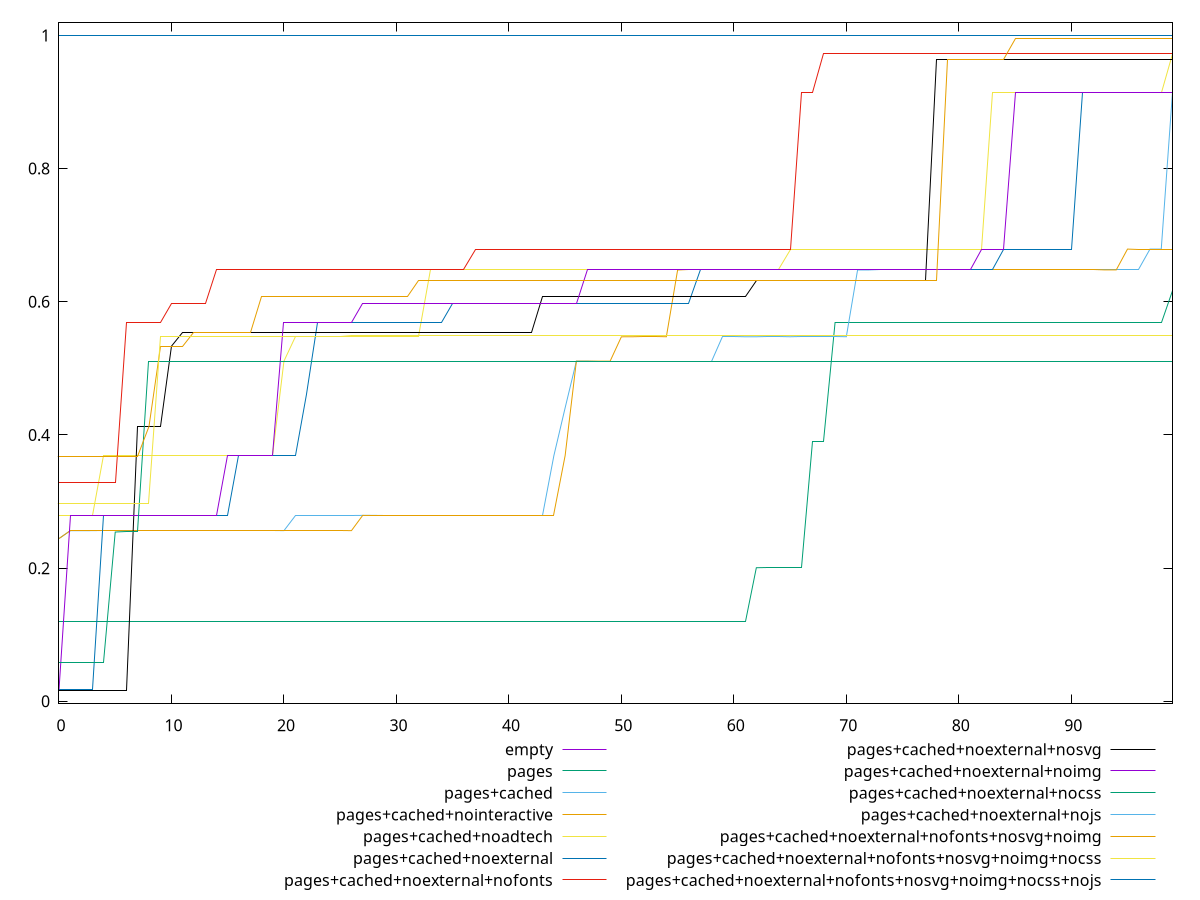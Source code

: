 reset

$empty <<EOF
0 1
1 1
2 1
3 1
4 1
5 1
6 1
7 1
8 1
9 1
10 1
11 1
12 1
13 1
14 1
15 1
16 1
17 1
18 1
19 1
20 1
21 1
22 1
23 1
24 1
25 1
26 1
27 1
28 1
29 1
30 1
31 1
32 1
33 1
34 1
35 1
36 1
37 1
38 1
39 1
40 1
41 1
42 1
43 1
44 1
45 1
46 1
47 1
48 1
49 1
50 1
51 1
52 1
53 1
54 1
55 1
56 1
57 1
58 1
59 1
60 1
61 1
62 1
63 1
64 1
65 1
66 1
67 1
68 1
69 1
70 1
71 1
72 1
73 1
74 1
75 1
76 1
77 1
78 1
79 1
80 1
81 1
82 1
83 1
84 1
85 1
86 1
87 1
88 1
89 1
90 1
91 1
92 1
93 1
94 1
95 1
96 1
97 1
98 1
99 1
EOF

$pages <<EOF
0 0.12011090399475044
1 0.12011179605270605
2 0.12011211089848361
3 0.12011510198003778
4 0.12011515445590654
5 0.12011651883761654
6 0.12011667626740596
7 0.12011667626740596
8 0.12011777828248232
9 0.12011814562338824
10 0.12011966747785252
11 0.12011966747785252
12 0.12011966747785252
13 0.12011966747785252
14 0.12011966747785252
15 0.12011966747785252
16 0.12011966747785252
17 0.12012108439648689
18 0.12012113687531878
19 0.12012239637508093
20 0.12012239637508093
21 0.12012239637508093
22 0.12012239637508093
23 0.12012239637508093
24 0.12012265877274908
25 0.12012265877274908
26 0.12012360340973571
27 0.12012360340973571
28 0.12012407573138717
29 0.12012407573138717
30 0.12012407573138717
31 0.12012407573138717
32 0.12012407573138717
33 0.12012407573138717
34 0.1201241282117006
35 0.1201241282117006
36 0.12012538774702203
37 0.12012538774702203
38 0.12012538774702203
39 0.12012538774702203
40 0.12012538774702203
41 0.12012538774702203
42 0.12012538774702203
43 0.12012538774702203
44 0.12012538774702203
45 0.12012538774702203
46 0.12012538774702203
47 0.12012538774702203
48 0.12012538774702203
49 0.12012538774702203
50 0.12012659481575477
51 0.12012659481575477
52 0.12012659481575477
53 0.12012659481575477
54 0.12012659481575477
55 0.12012659481575477
56 0.12012659481575477
57 0.12012706715074128
58 0.12012837920341812
59 0.12012837920341812
60 0.12012958630623005
61 0.12013005865455195
62 0.20062807120195092
63 0.20063339692915655
64 0.20063554595130828
65 0.200638722813542
66 0.20064404885511194
67 0.390600481264235
68 0.390600481264235
69 0.568883805569806
70 0.5688989295946074
71 0.568907031880387
72 0.568907031880387
73 0.5689081121919914
74 0.5689145940953813
75 0.5689210760566532
76 0.5689224264725372
77 0.5689224264725372
78 0.5689224264725372
79 0.5689224264725372
80 0.5689224264725372
81 0.5689272879905201
82 0.5689364709466537
83 0.5689378213911764
84 0.5689426830122603
85 0.568945113835011
86 0.5689518661631368
87 0.5689518661631368
88 0.5689518661631368
89 0.5689518661631368
90 0.5689518661631368
91 0.5689518661631368
92 0.5689518661631368
93 0.5689518661631368
94 0.5689518661631368
95 0.5689518661631368
96 0.5689518661631368
97 0.56895807836048
98 0.56896050923478
99 0.616559429273424
EOF

$pagesCached <<EOF
0 0.24444197763032915
1 0.2562630880677941
2 0.2562799742322955
3 0.25629392458768646
4 0.2562978406257559
5 0.2562978406257559
6 0.2562979630029969
7 0.2562979630029969
8 0.2562979630029969
9 0.25630090007589573
10 0.25630090007589573
11 0.25630371480519626
12 0.25630371480519626
13 0.25630371480519626
14 0.2563048162301851
15 0.2563048162301851
16 0.2563078757711227
17 0.2563078757711227
18 0.25631069058395844
19 0.25631069058395844
20 0.25631766656974647
21 0.2792339672875268
22 0.27923638483195345
23 0.27923759361264283
24 0.27923759361264283
25 0.2792409513664286
26 0.2792440405384208
27 0.27925169647155035
28 0.27926821794167
29 0.2792746656309755
30 0.27927587459061665
31 0.27927923284149514
32 0.27927923284149514
33 0.27927923284149514
34 0.27927923284149514
35 0.27927923284149514
36 0.2792823224708178
37 0.2792823224708178
38 0.2792823224708178
39 0.2792823224708178
40 0.2792823224708178
41 0.27928232247081786
42 0.27928997953735407
43 0.2792899795373541
44 0.36902074152472114
45 0.4407658236920955
46 0.5107702446850244
47 0.5108146716302604
48 0.5108208423085594
49 0.5108220764520992
50 0.5108265193905918
51 0.5108287408726042
52 0.5108287408726042
53 0.5108287408726042
54 0.5108349117006254
55 0.5108405889204024
56 0.5108405889204024
57 0.5108405889204024
58 0.5108405889204024
59 0.5473914852760438
60 0.5473914852760438
61 0.5474585179554102
62 0.547464802615606
63 0.5474731822549327
64 0.5474731822549327
65 0.5474797289216318
66 0.547485751911919
67 0.547485751911919
68 0.547485751911919
69 0.547485751911919
70 0.5475006786881829
71 0.6477116064197075
72 0.6477955487650243
73 0.6478026427763179
74 0.6478041207010639
75 0.6478041207010639
76 0.6478094412464981
77 0.6478094412464981
78 0.6478094412464981
79 0.6478121015288112
80 0.6478121015288112
81 0.6478121015288112
82 0.6478121015288112
83 0.6478194912354696
84 0.6478194912354696
85 0.6478194912354696
86 0.6478194912354696
87 0.6478194912354696
88 0.6478194912354696
89 0.6478194912354696
90 0.6478209691827246
91 0.6478262898091901
92 0.6478262898091901
93 0.6478262898091901
94 0.6478262898091901
95 0.6478262898091901
96 0.6478262898091901
97 0.6791210476180626
98 0.6791301408114965
99 0.9145821263333085
EOF

$pagesCachedNointeractive <<EOF
0 0.24447509805739986
1 0.25626296570871093
2 0.2562630880677941
3 0.2562630880677941
4 0.2562666365089175
5 0.2562699402781269
6 0.2562827887110055
7 0.2562978406257559
8 0.2562978406257559
9 0.2562978406257559
10 0.2562979630029969
11 0.2562979630029969
12 0.2562979630029969
13 0.25629808538030163
14 0.25630090007589573
15 0.25630090007589573
16 0.25630151197070267
17 0.25630151197070267
18 0.25630151197070267
19 0.25630151197070267
20 0.25630371480519626
21 0.2563048162301851
22 0.2563048162301851
23 0.2563078757711227
24 0.2563078757711227
25 0.25631069058395844
26 0.25631766656974647
27 0.27923007240238157
28 0.27923759361264283
29 0.27923759361264283
30 0.2792409513664286
31 0.2792440405384208
32 0.2792440405384208
33 0.2792440405384208
34 0.2792722477286479
35 0.2792722477286479
36 0.27927587459061665
37 0.27927587459061665
38 0.27927923284149514
39 0.2792823224708178
40 0.2792823224708178
41 0.2792899795373541
42 0.2792899795373541
43 0.2792899795373541
44 0.2792899795373541
45 0.36902074152472114
46 0.5108149184561315
47 0.5108220764520992
48 0.5108287408726042
49 0.5108405889204024
50 0.5473838921565156
51 0.547464802615606
52 0.5474731822549327
53 0.5474731822549327
54 0.5474797289216318
55 0.6477116064197075
56 0.6477198821424198
57 0.6477198821424198
58 0.6477278623622769
59 0.6477278623622769
60 0.6477278623622769
61 0.6477278623622769
62 0.647735251506096
63 0.647735251506096
64 0.6477420495620236
65 0.6477420495620236
66 0.6477447096822421
67 0.6477447096822421
68 0.6477952531822077
69 0.6477952531822077
70 0.6477952531822077
71 0.6477955487650243
72 0.6478026427763179
73 0.6478032339459794
74 0.6478041207010639
75 0.6478041207010639
76 0.6478094412464981
77 0.6478094412464981
78 0.6478121015288112
79 0.6478121015288112
80 0.6478121015288112
81 0.6478121015288112
82 0.6478121015288112
83 0.6478121015288112
84 0.6478194912354696
85 0.6478194912354696
86 0.6478194912354696
87 0.6478194912354696
88 0.6478262898091901
89 0.6478262898091901
90 0.6478262898091901
91 0.6478262898091901
92 0.6478262898091901
93 0.647828950132018
94 0.6478431386284664
95 0.6791301408114965
96 0.6791355967552408
97 0.6791355967552408
98 0.679138324734899
99 0.679138324734899
EOF

$pagesCachedNoadtech <<EOF
0 0.27931295209719315
1 0.27931295209719315
2 0.27931295209719315
3 0.27931295209719315
4 0.3690659991228524
5 0.3690659991228524
6 0.3690659991228524
7 0.3690659991228524
8 0.3690659991228524
9 0.3690659991228524
10 0.3690659991228524
11 0.3690659991228524
12 0.3690659991228524
13 0.3690659991228524
14 0.3690659991228524
15 0.3690659991228524
16 0.3690659991228524
17 0.3690659991228524
18 0.3690659991228524
19 0.3690659991228524
20 0.510896870453301
21 0.5475454610271884
22 0.5475454610271884
23 0.5475454610271884
24 0.5475454610271884
25 0.5475454610271884
26 0.5475454610271884
27 0.5475454610271884
28 0.5475454610271884
29 0.5475454610271884
30 0.5475454610271884
31 0.5475454610271884
32 0.5475454610271884
33 0.6478936866255779
34 0.6478936866255779
35 0.6478936866255779
36 0.6478936866255779
37 0.6478936866255779
38 0.6478936866255779
39 0.6478936866255779
40 0.6478936866255779
41 0.6478936866255779
42 0.6478936866255779
43 0.6478936866255779
44 0.6478936866255779
45 0.6478936866255779
46 0.6478936866255779
47 0.6478936866255779
48 0.6478936866255779
49 0.6478936866255779
50 0.6478936866255779
51 0.6478936866255779
52 0.6478936866255779
53 0.6478936866255779
54 0.6478936866255779
55 0.6478936866255779
56 0.6478936866255779
57 0.6478936866255779
58 0.6478936866255779
59 0.6478936866255779
60 0.6478936866255779
61 0.6478936866255779
62 0.6478936866255779
63 0.6478936866255779
64 0.6478936866255779
65 0.6792219852973744
66 0.6792219852973744
67 0.6792219852973744
68 0.6792219852973744
69 0.6792219852973744
70 0.6792219852973744
71 0.6792219852973744
72 0.6792219852973744
73 0.6792219852973744
74 0.6792219852973744
75 0.6792219852973744
76 0.6792219852973744
77 0.6792219852973744
78 0.6792219852973744
79 0.6792219852973744
80 0.6792219852973744
81 0.6792219852973744
82 0.6792219852973744
83 0.9146517814122077
84 0.9146517814122077
85 0.9146517814122077
86 0.9146517814122077
87 0.9146517814122077
88 0.9146517814122077
89 0.9146517814122077
90 0.9146517814122077
91 0.9146517814122077
92 0.9146517814122077
93 0.9146517814122077
94 0.9146517814122077
95 0.9146517814122077
96 0.9146517814122077
97 0.9146517814122077
98 0.9146517814122077
99 0.9721147685558164
EOF

$pagesCachedNoexternal <<EOF
0 0.017481246450500643
1 0.017481246450500643
2 0.017481246450500643
3 0.017481246450500643
4 0.27931295209719315
5 0.27931295209719315
6 0.27931295209719315
7 0.27931295209719315
8 0.27931295209719315
9 0.27931295209719315
10 0.27931295209719315
11 0.27931295209719315
12 0.27931295209719315
13 0.27931295209719315
14 0.27931295209719315
15 0.27931295209719315
16 0.3690659991228524
17 0.3690659991228524
18 0.3690659991228524
19 0.3690659991228524
20 0.3690659991228524
21 0.3690659991228524
22 0.46066090612573035
23 0.5690350599985126
24 0.5690350599985126
25 0.5690350599985126
26 0.5690350599985126
27 0.5690350599985126
28 0.5690350599985126
29 0.5690350599985126
30 0.5690350599985126
31 0.5690350599985126
32 0.5690350599985126
33 0.5690350599985126
34 0.5690350599985126
35 0.5978316776798642
36 0.5978316776798642
37 0.5978316776798642
38 0.5978316776798642
39 0.5978316776798642
40 0.5978316776798642
41 0.5978316776798642
42 0.5978316776798642
43 0.5978316776798642
44 0.5978316776798642
45 0.5978316776798642
46 0.5978316776798642
47 0.5978316776798642
48 0.5978316776798642
49 0.5978316776798642
50 0.5978316776798642
51 0.5978316776798642
52 0.5978316776798642
53 0.5978316776798642
54 0.5978316776798642
55 0.5978316776798642
56 0.5978316776798642
57 0.6478936866255779
58 0.6478936866255779
59 0.6478936866255779
60 0.6478936866255779
61 0.6478936866255779
62 0.6478936866255779
63 0.6478936866255779
64 0.6478936866255779
65 0.6478936866255779
66 0.6478936866255779
67 0.6478936866255779
68 0.6478936866255779
69 0.6478936866255779
70 0.6478936866255779
71 0.6478936866255779
72 0.6478936866255779
73 0.6478936866255779
74 0.6478936866255779
75 0.6478936866255779
76 0.6478936866255779
77 0.6478936866255779
78 0.6478936866255779
79 0.6478936866255779
80 0.6478936866255779
81 0.6478936866255779
82 0.6478936866255779
83 0.6478936866255779
84 0.6792219852973744
85 0.6792219852973744
86 0.6792219852973744
87 0.6792219852973744
88 0.6792219852973744
89 0.6792219852973744
90 0.6792219852973744
91 0.9146517814122077
92 0.9146517814122077
93 0.9146517814122077
94 0.9146517814122077
95 0.9146517814122077
96 0.9146517814122077
97 0.9146517814122077
98 0.9146517814122077
99 0.9146517814122077
EOF

$pagesCachedNoexternalNofonts <<EOF
0 0.3282051435542629
1 0.3282051435542629
2 0.3282051435542629
3 0.3282051435542629
4 0.3282051435542629
5 0.3282051435542629
6 0.5690350599985126
7 0.5690350599985126
8 0.5690350599985126
9 0.5690350599985126
10 0.5978316776798642
11 0.5978316776798642
12 0.5978316776798642
13 0.5978316776798642
14 0.6478936866255779
15 0.6478936866255779
16 0.6478936866255779
17 0.6478936866255779
18 0.6478936866255779
19 0.6478936866255779
20 0.6478936866255779
21 0.6478936866255779
22 0.6478936866255779
23 0.6478936866255779
24 0.6478936866255779
25 0.6478936866255779
26 0.6478936866255779
27 0.6478936866255779
28 0.6478936866255779
29 0.6478936866255779
30 0.6478936866255779
31 0.6478936866255779
32 0.6478936866255779
33 0.6478936866255779
34 0.6478936866255779
35 0.6478936866255779
36 0.6478936866255779
37 0.6792219852973744
38 0.6792219852973744
39 0.6792219852973744
40 0.6792219852973744
41 0.6792219852973744
42 0.6792219852973744
43 0.6792219852973744
44 0.6792219852973744
45 0.6792219852973744
46 0.6792219852973744
47 0.6792219852973744
48 0.6792219852973744
49 0.6792219852973744
50 0.6792219852973744
51 0.6792219852973744
52 0.6792219852973744
53 0.6792219852973744
54 0.6792219852973744
55 0.6792219852973744
56 0.6792219852973744
57 0.6792219852973744
58 0.6792219852973744
59 0.6792219852973744
60 0.6792219852973744
61 0.6792219852973744
62 0.6792219852973744
63 0.6792219852973744
64 0.6792219852973744
65 0.6792219852973744
66 0.9146517814122077
67 0.9146517814122077
68 0.9721147685558164
69 0.9721147685558164
70 0.9721147685558164
71 0.9721147685558164
72 0.9721147685558164
73 0.9721147685558164
74 0.9721147685558164
75 0.9721147685558164
76 0.9721147685558164
77 0.9721147685558164
78 0.9721147685558164
79 0.9721147685558164
80 0.9721147685558164
81 0.9721147685558164
82 0.9721147685558164
83 0.9721147685558164
84 0.9721147685558164
85 0.9721147685558164
86 0.9721147685558164
87 0.9721147685558164
88 0.9721147685558164
89 0.9721147685558164
90 0.9721147685558164
91 0.9721147685558164
92 0.9721147685558164
93 0.9721147685558164
94 0.9721147685558164
95 0.9721147685558164
96 0.9721147685558164
97 0.9721147685558164
98 0.9721147685558164
99 0.9721147685558164
EOF

$pagesCachedNoexternalNosvg <<EOF
0 0.01659363310226647
1 0.01659363310226647
2 0.01659363310226647
3 0.01659363310226647
4 0.01659363310226647
5 0.01659363310226647
6 0.01659363310226647
7 0.4127453832736135
8 0.4127453832736135
9 0.4127453832736135
10 0.5333589402932184
11 0.5540004695589968
12 0.5540004695589968
13 0.5540004695589968
14 0.5540004695589968
15 0.5540004695589968
16 0.5540004695589968
17 0.5540004695589968
18 0.5540004695589968
19 0.5540004695589968
20 0.5540004695589968
21 0.5540004695589968
22 0.5540004695589968
23 0.5540004695589968
24 0.5540004695589968
25 0.5540004695589968
26 0.5540004695589968
27 0.5540004695589968
28 0.5540004695589968
29 0.5540004695589968
30 0.5540004695589968
31 0.5540004695589968
32 0.5540004695589968
33 0.5540004695589968
34 0.5540004695589968
35 0.5540004695589968
36 0.5540004695589968
37 0.5540004695589968
38 0.5540004695589968
39 0.5540004695589968
40 0.5540004695589968
41 0.5540004695589968
42 0.5540004695589968
43 0.6085969600017687
44 0.6085969600017687
45 0.6085969600017687
46 0.6085969600017687
47 0.6085969600017687
48 0.6085969600017687
49 0.6085969600017687
50 0.6085969600017687
51 0.6085969600017687
52 0.6085969600017687
53 0.6085969600017687
54 0.6085969600017687
55 0.6085969600017687
56 0.6085969600017687
57 0.6085969600017687
58 0.6085969600017687
59 0.6085969600017687
60 0.6085969600017687
61 0.6085969600017687
62 0.6313938914065288
63 0.6313938914065288
64 0.6313938914065288
65 0.6313938914065288
66 0.6313938914065288
67 0.6313938914065288
68 0.6313938914065288
69 0.6313938914065288
70 0.6313938914065288
71 0.6313938914065288
72 0.6313938914065288
73 0.6313938914065288
74 0.6313938914065288
75 0.6313938914065288
76 0.6313938914065288
77 0.6313938914065288
78 0.9638914552234408
79 0.9638914552234408
80 0.9638914552234408
81 0.9638914552234408
82 0.9638914552234408
83 0.9638914552234408
84 0.9638914552234408
85 0.9638914552234408
86 0.9638914552234408
87 0.9638914552234408
88 0.9638914552234408
89 0.9638914552234408
90 0.9638914552234408
91 0.9638914552234408
92 0.9638914552234408
93 0.9638914552234408
94 0.9638914552234408
95 0.9638914552234408
96 0.9638914552234408
97 0.9638914552234408
98 0.9638914552234408
99 0.9638914552234408
EOF

$pagesCachedNoexternalNoimg <<EOF
0 0.017481246450500643
1 0.27931295209719315
2 0.27931295209719315
3 0.27931295209719315
4 0.27931295209719315
5 0.27931295209719315
6 0.27931295209719315
7 0.27931295209719315
8 0.27931295209719315
9 0.27931295209719315
10 0.27931295209719315
11 0.27931295209719315
12 0.27931295209719315
13 0.27931295209719315
14 0.27931295209719315
15 0.3690659991228524
16 0.3690659991228524
17 0.3690659991228524
18 0.3690659991228524
19 0.3690659991228524
20 0.5690350599985126
21 0.5690350599985126
22 0.5690350599985126
23 0.5690350599985126
24 0.5690350599985126
25 0.5690350599985126
26 0.5690350599985126
27 0.5978316776798642
28 0.5978316776798642
29 0.5978316776798642
30 0.5978316776798642
31 0.5978316776798642
32 0.5978316776798642
33 0.5978316776798642
34 0.5978316776798642
35 0.5978316776798642
36 0.5978316776798642
37 0.5978316776798642
38 0.5978316776798642
39 0.5978316776798642
40 0.5978316776798642
41 0.5978316776798642
42 0.5978316776798642
43 0.5978316776798642
44 0.5978316776798642
45 0.5978316776798642
46 0.5978316776798642
47 0.6478936866255779
48 0.6478936866255779
49 0.6478936866255779
50 0.6478936866255779
51 0.6478936866255779
52 0.6478936866255779
53 0.6478936866255779
54 0.6478936866255779
55 0.6478936866255779
56 0.6478936866255779
57 0.6478936866255779
58 0.6478936866255779
59 0.6478936866255779
60 0.6478936866255779
61 0.6478936866255779
62 0.6478936866255779
63 0.6478936866255779
64 0.6478936866255779
65 0.6478936866255779
66 0.6478936866255779
67 0.6478936866255779
68 0.6478936866255779
69 0.6478936866255779
70 0.6478936866255779
71 0.6478936866255779
72 0.6478936866255779
73 0.6478936866255779
74 0.6478936866255779
75 0.6478936866255779
76 0.6478936866255779
77 0.6478936866255779
78 0.6478936866255779
79 0.6478936866255779
80 0.6478936866255779
81 0.6478936866255779
82 0.6792219852973744
83 0.6792219852973744
84 0.6792219852973744
85 0.9146517814122077
86 0.9146517814122077
87 0.9146517814122077
88 0.9146517814122077
89 0.9146517814122077
90 0.9146517814122077
91 0.9146517814122077
92 0.9146517814122077
93 0.9146517814122077
94 0.9146517814122077
95 0.9146517814122077
96 0.9146517814122077
97 0.9146517814122077
98 0.9146517814122077
99 0.9146517814122077
EOF

$pagesCachedNoexternalNocss <<EOF
0 0.05836683666802267
1 0.05836683666802267
2 0.05836683666802267
3 0.05836683666802267
4 0.05836683666802267
5 0.25426198257864324
6 0.2544394158240192
7 0.2544394158240192
8 0.5104268062017119
9 0.5104268062017119
10 0.5104268062017119
11 0.5104268062017119
12 0.5104268062017119
13 0.5104268062017119
14 0.5104268062017119
15 0.5104268062017119
16 0.5104268062017119
17 0.5104268062017119
18 0.5104268062017119
19 0.5104268062017119
20 0.5104268062017119
21 0.5104268062017119
22 0.5104268062017119
23 0.5104268062017119
24 0.5104268062017119
25 0.5104268062017119
26 0.5104268062017119
27 0.5104268062017119
28 0.5104268062017119
29 0.5104268062017119
30 0.5104268062017119
31 0.5104268062017119
32 0.5104268062017119
33 0.5104268062017119
34 0.5104268062017119
35 0.5104268062017119
36 0.5104268062017119
37 0.5104268062017119
38 0.5104268062017119
39 0.5104268062017119
40 0.5104268062017119
41 0.5104268062017119
42 0.5104268062017119
43 0.5104268062017119
44 0.5104268062017119
45 0.5104268062017119
46 0.5104268062017119
47 0.5104268062017119
48 0.5104268062017119
49 0.5104268062017119
50 0.5104268062017119
51 0.5104268062017119
52 0.5104268062017119
53 0.5104268062017119
54 0.5104268062017119
55 0.5104268062017119
56 0.5104268062017119
57 0.5104268062017119
58 0.5104268062017119
59 0.5104268062017119
60 0.5104268062017119
61 0.5104268062017119
62 0.5104268062017119
63 0.5104268062017119
64 0.5104268062017119
65 0.5104268062017119
66 0.5104268062017119
67 0.5104268062017119
68 0.5104268062017119
69 0.5104268062017119
70 0.5104268062017119
71 0.5104268062017119
72 0.5104268062017119
73 0.5104268062017119
74 0.5104268062017119
75 0.5104268062017119
76 0.5104268062017119
77 0.5104268062017119
78 0.5104268062017119
79 0.5104268062017119
80 0.5104268062017119
81 0.5104268062017119
82 0.5104268062017119
83 0.5104268062017119
84 0.5104268062017119
85 0.5104268062017119
86 0.5104268062017119
87 0.5104268062017119
88 0.5104268062017119
89 0.5104268062017119
90 0.5104268062017119
91 0.5104268062017119
92 0.5104268062017119
93 0.5104268062017119
94 0.5104268062017119
95 0.5104268062017119
96 0.5104268062017119
97 0.5104268062017119
98 0.5104268062017119
99 0.5104268062017119
EOF

$pagesCachedNoexternalNojs <<EOF
0 1
1 1
2 1
3 1
4 1
5 1
6 1
7 1
8 1
9 1
10 1
11 1
12 1
13 1
14 1
15 1
16 1
17 1
18 1
19 1
20 1
21 1
22 1
23 1
24 1
25 1
26 1
27 1
28 1
29 1
30 1
31 1
32 1
33 1
34 1
35 1
36 1
37 1
38 1
39 1
40 1
41 1
42 1
43 1
44 1
45 1
46 1
47 1
48 1
49 1
50 1
51 1
52 1
53 1
54 1
55 1
56 1
57 1
58 1
59 1
60 1
61 1
62 1
63 1
64 1
65 1
66 1
67 1
68 1
69 1
70 1
71 1
72 1
73 1
74 1
75 1
76 1
77 1
78 1
79 1
80 1
81 1
82 1
83 1
84 1
85 1
86 1
87 1
88 1
89 1
90 1
91 1
92 1
93 1
94 1
95 1
96 1
97 1
98 1
99 1
EOF

$pagesCachedNoexternalNofontsNosvgNoimg <<EOF
0 0.36692102630185863
1 0.36692102630185863
2 0.36692102630185863
3 0.36692102630185863
4 0.36692102630185863
5 0.36692102630185863
6 0.36692102630185863
7 0.36692102630185863
8 0.4127453832736135
9 0.5333589402932184
10 0.5333589402932184
11 0.5333589402932184
12 0.5540004695589968
13 0.5540004695589968
14 0.5540004695589968
15 0.5540004695589968
16 0.5540004695589968
17 0.5540004695589968
18 0.6085969600017687
19 0.6085969600017687
20 0.6085969600017687
21 0.6085969600017687
22 0.6085969600017687
23 0.6085969600017687
24 0.6085969600017687
25 0.6085969600017687
26 0.6085969600017687
27 0.6085969600017687
28 0.6085969600017687
29 0.6085969600017687
30 0.6085969600017687
31 0.6085969600017687
32 0.6313938914065288
33 0.6313938914065288
34 0.6313938914065288
35 0.6313938914065288
36 0.6313938914065288
37 0.6313938914065288
38 0.6313938914065288
39 0.6313938914065288
40 0.6313938914065288
41 0.6313938914065288
42 0.6313938914065288
43 0.6313938914065288
44 0.6313938914065288
45 0.6313938914065288
46 0.6313938914065288
47 0.6313938914065288
48 0.6313938914065288
49 0.6313938914065288
50 0.6313938914065288
51 0.6313938914065288
52 0.6313938914065288
53 0.6313938914065288
54 0.6313938914065288
55 0.6313938914065288
56 0.6313938914065288
57 0.6313938914065288
58 0.6313938914065288
59 0.6313938914065288
60 0.6313938914065288
61 0.6313938914065288
62 0.6313938914065288
63 0.6313938914065288
64 0.6313938914065288
65 0.6313938914065288
66 0.6313938914065288
67 0.6313938914065288
68 0.6313938914065288
69 0.6313938914065288
70 0.6313938914065288
71 0.6313938914065288
72 0.6313938914065288
73 0.6313938914065288
74 0.6313938914065288
75 0.6313938914065288
76 0.6313938914065288
77 0.6313938914065288
78 0.6313938914065288
79 0.9638914552234408
80 0.9638914552234408
81 0.9638914552234408
82 0.9638914552234408
83 0.9638914552234408
84 0.9638914552234408
85 0.9953476174851198
86 0.9953476174851198
87 0.9953476174851198
88 0.9953476174851198
89 0.9953476174851198
90 0.9953476174851198
91 0.9953476174851198
92 0.9953476174851198
93 0.9953476174851198
94 0.9953476174851198
95 0.9953476174851198
96 0.9953476174851198
97 0.9953476174851198
98 0.9953476174851198
99 0.9953476174851198
EOF

$pagesCachedNoexternalNofontsNosvgNoimgNocss <<EOF
0 0.2963432211283839
1 0.2963432211283839
2 0.2963432211283839
3 0.2963432211283839
4 0.2963432211283839
5 0.2963432211283839
6 0.2963432211283839
7 0.2963432211283839
8 0.2963432211283839
9 0.5479826726867736
10 0.5479826726867736
11 0.5479826726867736
12 0.5479826726867736
13 0.5479826726867736
14 0.5479826726867736
15 0.5479826726867736
16 0.5479826726867736
17 0.5479826726867736
18 0.5479826726867736
19 0.5479826726867736
20 0.5479826726867736
21 0.5479826726867736
22 0.5479826726867736
23 0.5479826726867736
24 0.5479826726867736
25 0.5479826726867736
26 0.5499689372766312
27 0.5499689372766312
28 0.5499689372766312
29 0.5499689372766312
30 0.5499689372766312
31 0.5499689372766312
32 0.5499689372766312
33 0.5499689372766312
34 0.5499689372766312
35 0.5499689372766312
36 0.5499689372766312
37 0.5499689372766312
38 0.5499689372766312
39 0.5499689372766312
40 0.5499689372766312
41 0.5499689372766312
42 0.5499689372766312
43 0.5499689372766312
44 0.5499689372766312
45 0.5499689372766312
46 0.5499689372766312
47 0.5499689372766312
48 0.5499689372766312
49 0.5499689372766312
50 0.5499689372766312
51 0.5499689372766312
52 0.5499689372766312
53 0.5499689372766312
54 0.5499689372766312
55 0.5499689372766312
56 0.5499689372766312
57 0.5499689372766312
58 0.5499689372766312
59 0.5499689372766312
60 0.5499689372766312
61 0.5499689372766312
62 0.5499689372766312
63 0.5499689372766312
64 0.5499689372766312
65 0.5499689372766312
66 0.5499689372766312
67 0.5499689372766312
68 0.5499689372766312
69 0.5499689372766312
70 0.5499689372766312
71 0.5499689372766312
72 0.5499689372766312
73 0.5499689372766312
74 0.5499689372766312
75 0.5499689372766312
76 0.5499689372766312
77 0.5499689372766312
78 0.5499689372766312
79 0.5499689372766312
80 0.5499689372766312
81 0.5499689372766312
82 0.5499689372766312
83 0.5499689372766312
84 0.5499689372766312
85 0.5499689372766312
86 0.5499689372766312
87 0.5499689372766312
88 0.5499689372766312
89 0.5499689372766312
90 0.5499689372766312
91 0.5499689372766312
92 0.5499689372766312
93 0.5499689372766312
94 0.5499689372766312
95 0.5499689372766312
96 0.5499689372766312
97 0.5499689372766312
98 0.5499689372766312
99 0.5499689372766312
EOF

$pagesCachedNoexternalNofontsNosvgNoimgNocssNojs <<EOF
0 1
1 1
2 1
3 1
4 1
5 1
6 1
7 1
8 1
9 1
10 1
11 1
12 1
13 1
14 1
15 1
16 1
17 1
18 1
19 1
20 1
21 1
22 1
23 1
24 1
25 1
26 1
27 1
28 1
29 1
30 1
31 1
32 1
33 1
34 1
35 1
36 1
37 1
38 1
39 1
40 1
41 1
42 1
43 1
44 1
45 1
46 1
47 1
48 1
49 1
50 1
51 1
52 1
53 1
54 1
55 1
56 1
57 1
58 1
59 1
60 1
61 1
62 1
63 1
64 1
65 1
66 1
67 1
68 1
69 1
70 1
71 1
72 1
73 1
74 1
75 1
76 1
77 1
78 1
79 1
80 1
81 1
82 1
83 1
84 1
85 1
86 1
87 1
88 1
89 1
90 1
91 1
92 1
93 1
94 1
95 1
96 1
97 1
98 1
99 1
EOF

set key outside below
set xrange [0:99]
set yrange [-0.003074494235688202:1.0196681273379546]
set trange [-0.003074494235688202:1.0196681273379546]
set terminal svg size 640, 760 enhanced background rgb 'white'
set output "reprap/cumulative-layout-shift/comparison/sorted/all_score.svg"

plot $empty title "empty" with line, \
     $pages title "pages" with line, \
     $pagesCached title "pages+cached" with line, \
     $pagesCachedNointeractive title "pages+cached+nointeractive" with line, \
     $pagesCachedNoadtech title "pages+cached+noadtech" with line, \
     $pagesCachedNoexternal title "pages+cached+noexternal" with line, \
     $pagesCachedNoexternalNofonts title "pages+cached+noexternal+nofonts" with line, \
     $pagesCachedNoexternalNosvg title "pages+cached+noexternal+nosvg" with line, \
     $pagesCachedNoexternalNoimg title "pages+cached+noexternal+noimg" with line, \
     $pagesCachedNoexternalNocss title "pages+cached+noexternal+nocss" with line, \
     $pagesCachedNoexternalNojs title "pages+cached+noexternal+nojs" with line, \
     $pagesCachedNoexternalNofontsNosvgNoimg title "pages+cached+noexternal+nofonts+nosvg+noimg" with line, \
     $pagesCachedNoexternalNofontsNosvgNoimgNocss title "pages+cached+noexternal+nofonts+nosvg+noimg+nocss" with line, \
     $pagesCachedNoexternalNofontsNosvgNoimgNocssNojs title "pages+cached+noexternal+nofonts+nosvg+noimg+nocss+nojs" with line

reset
